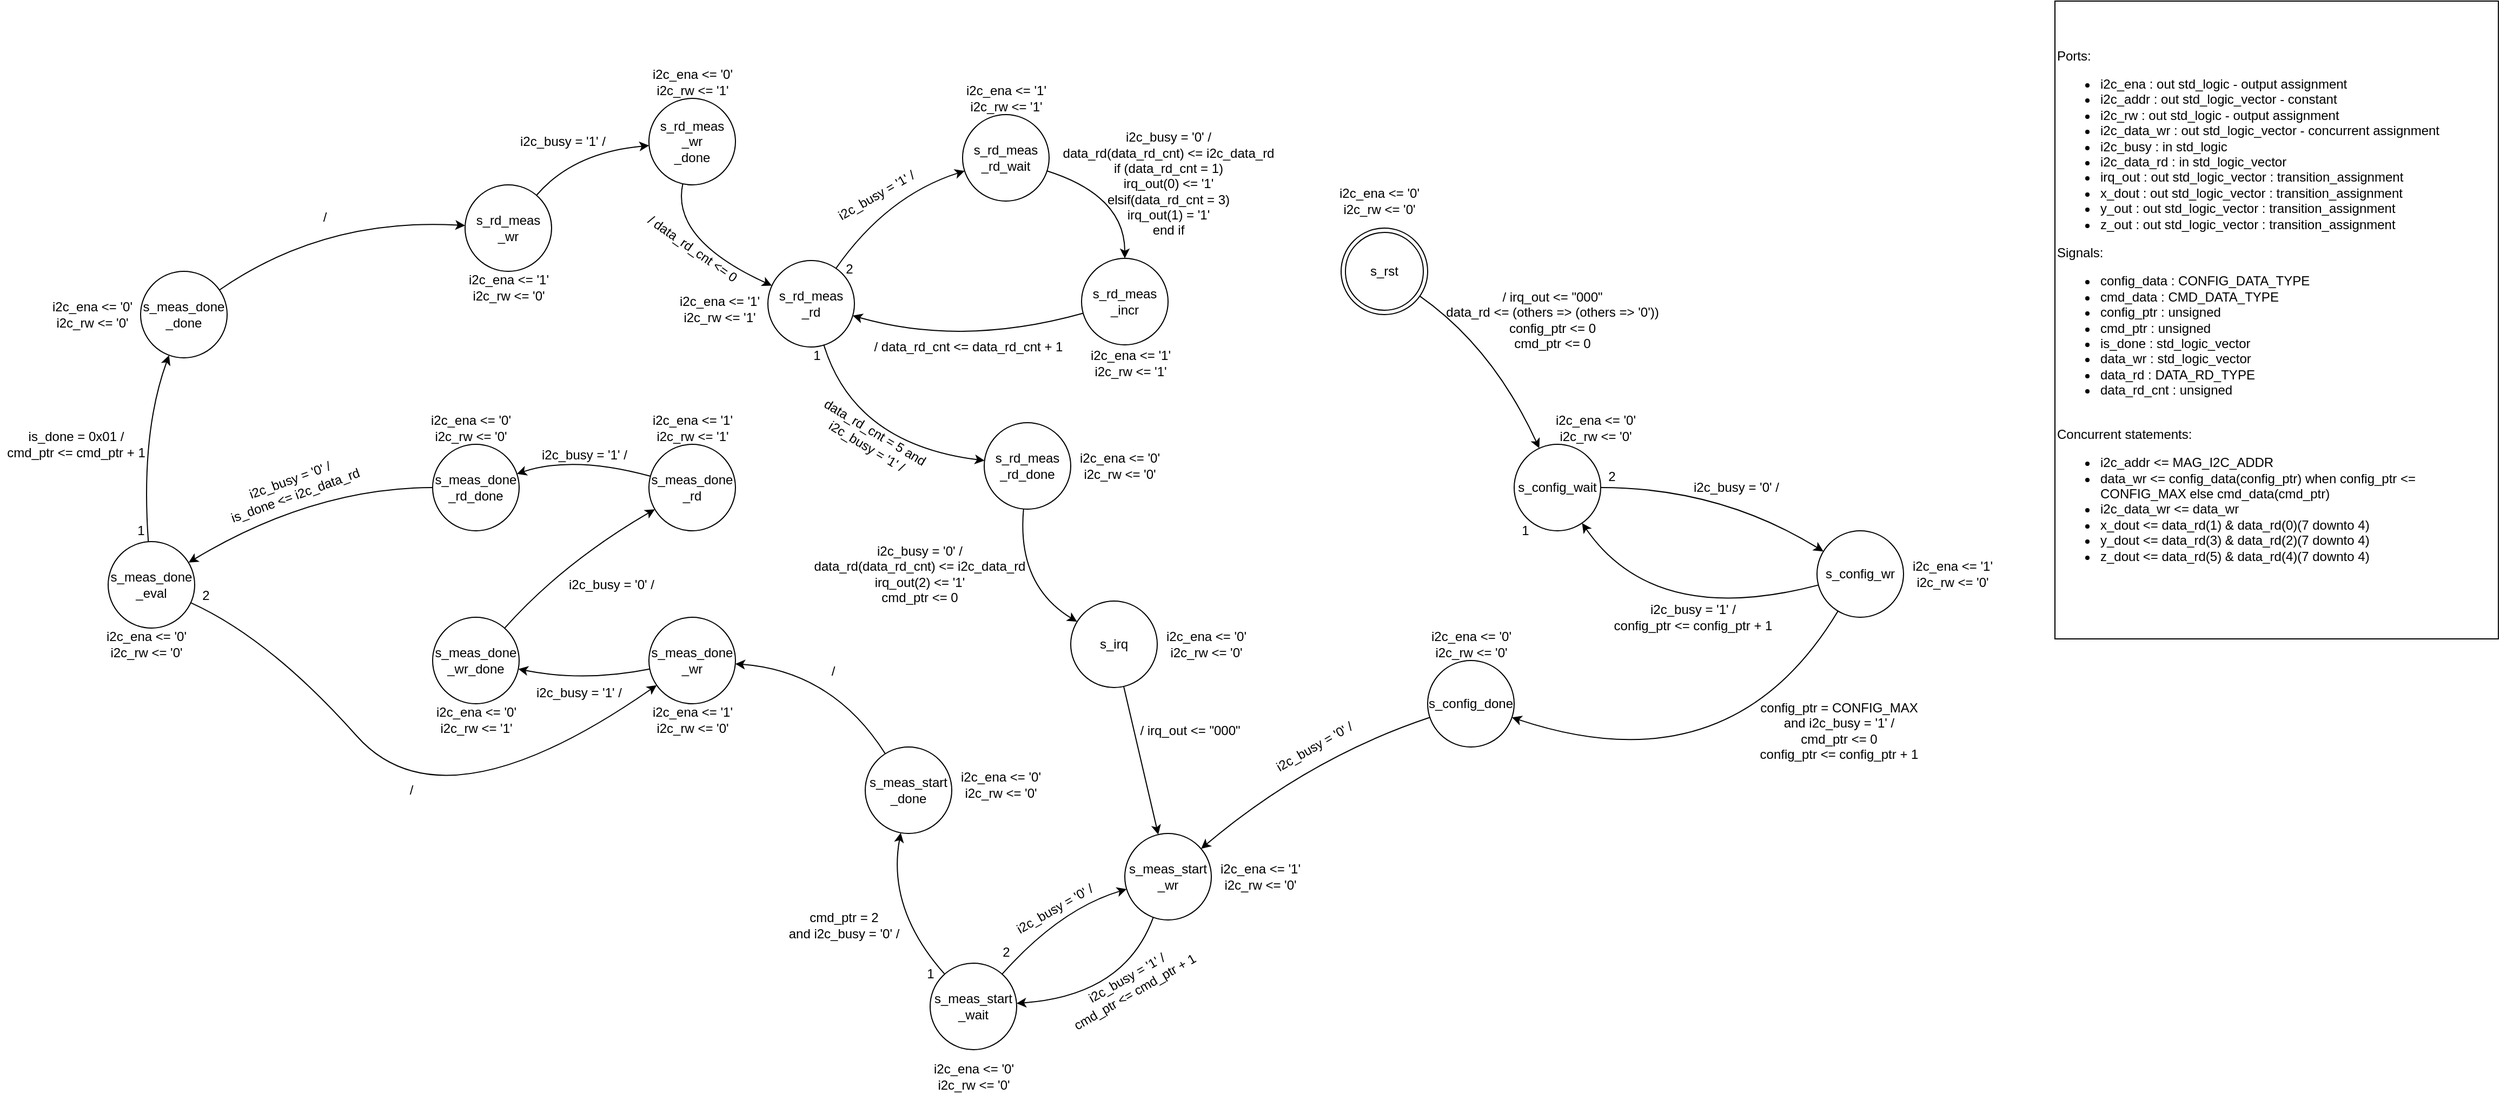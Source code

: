 <mxfile version="17.1.3" type="github">
  <diagram id="dUaKP_INnIbJ7J_q9_gv" name="Page-1">
    <mxGraphModel dx="2028" dy="659" grid="1" gridSize="10" guides="1" tooltips="1" connect="1" arrows="1" fold="1" page="1" pageScale="1" pageWidth="850" pageHeight="1100" math="0" shadow="0">
      <root>
        <mxCell id="0" />
        <mxCell id="1" parent="0" />
        <mxCell id="DeQcIR5LJ7hlBDvHYIzj-31" value="s_rst" style="ellipse;shape=doubleEllipse;whiteSpace=wrap;html=1;aspect=fixed;" vertex="1" parent="1">
          <mxGeometry x="660" y="390" width="80" height="80" as="geometry" />
        </mxCell>
        <mxCell id="DeQcIR5LJ7hlBDvHYIzj-32" value="s_config_wait" style="ellipse;whiteSpace=wrap;html=1;aspect=fixed;" vertex="1" parent="1">
          <mxGeometry x="820" y="590" width="80" height="80" as="geometry" />
        </mxCell>
        <mxCell id="DeQcIR5LJ7hlBDvHYIzj-33" value="s_config_wr" style="ellipse;whiteSpace=wrap;html=1;aspect=fixed;" vertex="1" parent="1">
          <mxGeometry x="1100" y="670" width="80" height="80" as="geometry" />
        </mxCell>
        <mxCell id="DeQcIR5LJ7hlBDvHYIzj-34" value="s_config_done" style="ellipse;whiteSpace=wrap;html=1;aspect=fixed;" vertex="1" parent="1">
          <mxGeometry x="740" y="790" width="80" height="80" as="geometry" />
        </mxCell>
        <mxCell id="DeQcIR5LJ7hlBDvHYIzj-35" value="&lt;div&gt;s_meas_start&lt;/div&gt;&lt;div&gt;_wr&lt;br&gt;&lt;/div&gt;" style="ellipse;whiteSpace=wrap;html=1;aspect=fixed;" vertex="1" parent="1">
          <mxGeometry x="460" y="950" width="80" height="80" as="geometry" />
        </mxCell>
        <mxCell id="DeQcIR5LJ7hlBDvHYIzj-36" value="&lt;div&gt;s_meas_start&lt;/div&gt;&lt;div&gt;_wait&lt;/div&gt;" style="ellipse;whiteSpace=wrap;html=1;aspect=fixed;" vertex="1" parent="1">
          <mxGeometry x="280" y="1070" width="80" height="80" as="geometry" />
        </mxCell>
        <mxCell id="DeQcIR5LJ7hlBDvHYIzj-37" value="&lt;div&gt;s_meas_start&lt;/div&gt;&lt;div&gt;_done&lt;br&gt;&lt;/div&gt;" style="ellipse;whiteSpace=wrap;html=1;aspect=fixed;" vertex="1" parent="1">
          <mxGeometry x="220" y="870" width="80" height="80" as="geometry" />
        </mxCell>
        <mxCell id="DeQcIR5LJ7hlBDvHYIzj-38" value="&lt;div&gt;s_meas_done&lt;/div&gt;&lt;div&gt;_wr&lt;br&gt;&lt;/div&gt;" style="ellipse;whiteSpace=wrap;html=1;aspect=fixed;" vertex="1" parent="1">
          <mxGeometry x="20" y="750" width="80" height="80" as="geometry" />
        </mxCell>
        <mxCell id="DeQcIR5LJ7hlBDvHYIzj-39" value="&lt;div&gt;s_meas_done&lt;/div&gt;&lt;div&gt;_wr_done&lt;br&gt;&lt;/div&gt;" style="ellipse;whiteSpace=wrap;html=1;aspect=fixed;" vertex="1" parent="1">
          <mxGeometry x="-180" y="750" width="80" height="80" as="geometry" />
        </mxCell>
        <mxCell id="DeQcIR5LJ7hlBDvHYIzj-40" value="&lt;div&gt;s_meas_done&lt;/div&gt;&lt;div&gt;_rd&lt;br&gt;&lt;/div&gt;" style="ellipse;whiteSpace=wrap;html=1;aspect=fixed;" vertex="1" parent="1">
          <mxGeometry x="20" y="590" width="80" height="80" as="geometry" />
        </mxCell>
        <mxCell id="DeQcIR5LJ7hlBDvHYIzj-41" value="&lt;div&gt;s_meas_done&lt;/div&gt;&lt;div&gt;_rd_done&lt;br&gt;&lt;/div&gt;" style="ellipse;whiteSpace=wrap;html=1;aspect=fixed;" vertex="1" parent="1">
          <mxGeometry x="-180" y="590" width="80" height="80" as="geometry" />
        </mxCell>
        <mxCell id="DeQcIR5LJ7hlBDvHYIzj-42" value="&lt;div&gt;s_rd_meas&lt;/div&gt;&lt;div&gt;_wr&lt;br&gt;&lt;/div&gt;" style="ellipse;whiteSpace=wrap;html=1;aspect=fixed;" vertex="1" parent="1">
          <mxGeometry x="-150" y="350" width="80" height="80" as="geometry" />
        </mxCell>
        <mxCell id="DeQcIR5LJ7hlBDvHYIzj-43" value="&lt;div&gt;s_rd_meas&lt;/div&gt;&lt;div&gt;_wr&lt;br&gt;&lt;/div&gt;_done" style="ellipse;whiteSpace=wrap;html=1;aspect=fixed;" vertex="1" parent="1">
          <mxGeometry x="20" y="270" width="80" height="80" as="geometry" />
        </mxCell>
        <mxCell id="DeQcIR5LJ7hlBDvHYIzj-44" value="&lt;div&gt;s_rd_meas&lt;/div&gt;&lt;div&gt;_rd&lt;br&gt;&lt;/div&gt;" style="ellipse;whiteSpace=wrap;html=1;aspect=fixed;" vertex="1" parent="1">
          <mxGeometry x="130" y="420" width="80" height="80" as="geometry" />
        </mxCell>
        <mxCell id="DeQcIR5LJ7hlBDvHYIzj-45" value="&lt;div&gt;s_rd_meas&lt;/div&gt;&lt;div&gt;_rd_wait&lt;/div&gt;" style="ellipse;whiteSpace=wrap;html=1;aspect=fixed;" vertex="1" parent="1">
          <mxGeometry x="310" y="285" width="80" height="80" as="geometry" />
        </mxCell>
        <mxCell id="DeQcIR5LJ7hlBDvHYIzj-46" value="&lt;div&gt;s_rd_meas&lt;/div&gt;&lt;div&gt;_rd_done&lt;/div&gt;" style="ellipse;whiteSpace=wrap;html=1;aspect=fixed;" vertex="1" parent="1">
          <mxGeometry x="330" y="570" width="80" height="80" as="geometry" />
        </mxCell>
        <mxCell id="DeQcIR5LJ7hlBDvHYIzj-47" value="" style="curved=1;endArrow=classic;html=1;rounded=0;" edge="1" parent="1" source="DeQcIR5LJ7hlBDvHYIzj-31" target="DeQcIR5LJ7hlBDvHYIzj-32">
          <mxGeometry width="50" height="50" relative="1" as="geometry">
            <mxPoint x="740" y="580" as="sourcePoint" />
            <mxPoint x="790" y="530" as="targetPoint" />
            <Array as="points">
              <mxPoint x="800" y="500" />
            </Array>
          </mxGeometry>
        </mxCell>
        <mxCell id="DeQcIR5LJ7hlBDvHYIzj-48" value="&lt;div&gt;Ports:&lt;/div&gt;&lt;div&gt;&lt;ul&gt;&lt;li&gt;i2c_ena : out std_logic - output assignment&lt;br&gt;&lt;/li&gt;&lt;li&gt;i2c_addr : out std_logic_vector - constant&lt;br&gt;&lt;/li&gt;&lt;li&gt;i2c_rw : out std_logic - output assignment&lt;br&gt;&lt;/li&gt;&lt;li&gt;i2c_data_wr : out std_logic_vector - concurrent assignment&lt;br&gt;&lt;/li&gt;&lt;li&gt;i2c_busy : in std_logic&lt;/li&gt;&lt;li&gt;i2c_data_rd : in std_logic_vector&lt;/li&gt;&lt;li&gt;irq_out : out std_logic_vector : transition_assignment&lt;br&gt;&lt;/li&gt;&lt;li&gt;x_dout : out std_logic_vector : transition_assignment&lt;br&gt;&lt;/li&gt;&lt;li&gt;y_out : out std_logic_vector : transition_assignment&lt;/li&gt;&lt;li&gt;z_out : out std_logic_vector : transition_assignment&lt;/li&gt;&lt;/ul&gt;&lt;div&gt;Signals:&lt;/div&gt;&lt;div&gt;&lt;ul&gt;&lt;li&gt;config_data : CONFIG_DATA_TYPE&lt;/li&gt;&lt;li&gt;cmd_data : CMD_DATA_TYPE&lt;br&gt;&lt;/li&gt;&lt;li&gt;config_ptr : unsigned&lt;/li&gt;&lt;li&gt;cmd_ptr : unsigned&lt;/li&gt;&lt;li&gt;is_done : std_logic_vector&lt;/li&gt;&lt;li&gt;data_wr : std_logic_vector&lt;br&gt;&lt;/li&gt;&lt;li&gt;data_rd : DATA_RD_TYPE&lt;/li&gt;&lt;li&gt;data_rd_cnt : unsigned&lt;/li&gt;&lt;/ul&gt;&lt;/div&gt;&lt;div&gt;&lt;br&gt;&lt;/div&gt;&lt;div&gt;Concurrent statements:&lt;/div&gt;&lt;div&gt;&lt;ul&gt;&lt;li&gt;i2c_addr &amp;lt;= MAG_I2C_ADDR&lt;/li&gt;&lt;li&gt;data_wr &amp;lt;= config_data(config_ptr) when config_ptr &amp;lt;= CONFIG_MAX else cmd_data(cmd_ptr)&lt;/li&gt;&lt;li&gt;i2c_data_wr &amp;lt;= data_wr&lt;/li&gt;&lt;li&gt;x_dout &amp;lt;= data_rd(1) &amp;amp; data_rd(0)(7 downto 4)&lt;/li&gt;&lt;li&gt;y_dout &amp;lt;= data_rd(3) &amp;amp; data_rd(2)(7 downto 4)&lt;/li&gt;&lt;li&gt;z_dout &amp;lt;= data_rd(5) &amp;amp; data_rd(4)(7 downto 4)&lt;/li&gt;&lt;/ul&gt;&lt;/div&gt;&lt;/div&gt;&lt;div align=&quot;left&quot;&gt;&lt;br&gt;&lt;/div&gt;" style="rounded=0;whiteSpace=wrap;html=1;align=left;" vertex="1" parent="1">
          <mxGeometry x="1320" y="180" width="410" height="590" as="geometry" />
        </mxCell>
        <mxCell id="DeQcIR5LJ7hlBDvHYIzj-49" value="&lt;div&gt;i2c_ena &amp;lt;= &#39;0&#39;&lt;/div&gt;&lt;div&gt;i2c_rw &amp;lt;= &#39;0&#39;&lt;br&gt;&lt;/div&gt;" style="text;html=1;align=center;verticalAlign=middle;resizable=0;points=[];autosize=1;strokeColor=none;fillColor=none;" vertex="1" parent="1">
          <mxGeometry x="650" y="350" width="90" height="30" as="geometry" />
        </mxCell>
        <mxCell id="DeQcIR5LJ7hlBDvHYIzj-50" value="/ irq_out &amp;lt;= &quot;000&quot;&lt;br&gt;data_rd &amp;lt;= (others =&amp;gt; (others =&amp;gt; &#39;0&#39;))&lt;br&gt;&lt;div&gt;config_ptr &amp;lt;= 0&lt;/div&gt;&lt;div&gt;cmd_ptr &amp;lt;= 0&lt;br&gt;&lt;/div&gt;" style="text;html=1;align=center;verticalAlign=middle;resizable=0;points=[];autosize=1;strokeColor=none;fillColor=none;" vertex="1" parent="1">
          <mxGeometry x="750" y="445" width="210" height="60" as="geometry" />
        </mxCell>
        <mxCell id="DeQcIR5LJ7hlBDvHYIzj-51" value="" style="curved=1;endArrow=classic;html=1;rounded=0;" edge="1" parent="1" source="DeQcIR5LJ7hlBDvHYIzj-32" target="DeQcIR5LJ7hlBDvHYIzj-33">
          <mxGeometry width="50" height="50" relative="1" as="geometry">
            <mxPoint x="1040" y="630" as="sourcePoint" />
            <mxPoint x="1090" y="580" as="targetPoint" />
            <Array as="points">
              <mxPoint x="1010" y="630" />
            </Array>
          </mxGeometry>
        </mxCell>
        <mxCell id="DeQcIR5LJ7hlBDvHYIzj-52" value="i2c_busy = &#39;0&#39; /" style="text;html=1;align=center;verticalAlign=middle;resizable=0;points=[];autosize=1;strokeColor=none;fillColor=none;" vertex="1" parent="1">
          <mxGeometry x="980" y="620" width="90" height="20" as="geometry" />
        </mxCell>
        <mxCell id="DeQcIR5LJ7hlBDvHYIzj-53" value="&lt;div&gt;i2c_ena &amp;lt;= &#39;0&#39;&lt;/div&gt;&lt;div&gt;i2c_rw &amp;lt;= &#39;0&#39;&lt;br&gt;&lt;/div&gt;" style="text;html=1;align=center;verticalAlign=middle;resizable=0;points=[];autosize=1;strokeColor=none;fillColor=none;" vertex="1" parent="1">
          <mxGeometry x="850" y="560" width="90" height="30" as="geometry" />
        </mxCell>
        <mxCell id="DeQcIR5LJ7hlBDvHYIzj-54" value="&lt;div&gt;i2c_ena &amp;lt;= &#39;1&#39;&lt;/div&gt;&lt;div&gt;i2c_rw &amp;lt;= &#39;0&#39;&lt;br&gt;&lt;/div&gt;" style="text;html=1;align=center;verticalAlign=middle;resizable=0;points=[];autosize=1;strokeColor=none;fillColor=none;" vertex="1" parent="1">
          <mxGeometry x="1180" y="695" width="90" height="30" as="geometry" />
        </mxCell>
        <mxCell id="DeQcIR5LJ7hlBDvHYIzj-55" value="" style="curved=1;endArrow=classic;html=1;rounded=0;" edge="1" parent="1" source="DeQcIR5LJ7hlBDvHYIzj-33" target="DeQcIR5LJ7hlBDvHYIzj-32">
          <mxGeometry width="50" height="50" relative="1" as="geometry">
            <mxPoint x="950" y="790" as="sourcePoint" />
            <mxPoint x="1000" y="740" as="targetPoint" />
            <Array as="points">
              <mxPoint x="950" y="760" />
            </Array>
          </mxGeometry>
        </mxCell>
        <mxCell id="DeQcIR5LJ7hlBDvHYIzj-56" value="&lt;div&gt;i2c_busy = &#39;1&#39; / &lt;br&gt;&lt;/div&gt;&lt;div&gt;config_ptr &amp;lt;= config_ptr + 1&lt;/div&gt;" style="text;html=1;align=center;verticalAlign=middle;resizable=0;points=[];autosize=1;strokeColor=none;fillColor=none;" vertex="1" parent="1">
          <mxGeometry x="905" y="735" width="160" height="30" as="geometry" />
        </mxCell>
        <mxCell id="DeQcIR5LJ7hlBDvHYIzj-57" value="" style="curved=1;endArrow=classic;html=1;rounded=0;" edge="1" parent="1" source="DeQcIR5LJ7hlBDvHYIzj-33" target="DeQcIR5LJ7hlBDvHYIzj-34">
          <mxGeometry width="50" height="50" relative="1" as="geometry">
            <mxPoint x="670" y="740" as="sourcePoint" />
            <mxPoint x="720" y="690" as="targetPoint" />
            <Array as="points">
              <mxPoint x="1020" y="910" />
            </Array>
          </mxGeometry>
        </mxCell>
        <mxCell id="DeQcIR5LJ7hlBDvHYIzj-58" value="&lt;div&gt;config_ptr = CONFIG_MAX &lt;br&gt;&lt;/div&gt;&lt;div&gt;and i2c_busy = &#39;1&#39; /&lt;/div&gt;&lt;div&gt;cmd_ptr &amp;lt;= 0&lt;br&gt;&lt;/div&gt;&lt;div&gt;config_ptr &amp;lt;= config_ptr + 1&lt;/div&gt;" style="text;html=1;align=center;verticalAlign=middle;resizable=0;points=[];autosize=1;strokeColor=none;fillColor=none;" vertex="1" parent="1">
          <mxGeometry x="1040" y="825" width="160" height="60" as="geometry" />
        </mxCell>
        <mxCell id="DeQcIR5LJ7hlBDvHYIzj-59" value="&lt;div&gt;i2c_ena &amp;lt;= &#39;0&#39;&lt;/div&gt;&lt;div&gt;i2c_rw &amp;lt;= &#39;0&#39;&lt;br&gt;&lt;/div&gt;" style="text;html=1;align=center;verticalAlign=middle;resizable=0;points=[];autosize=1;strokeColor=none;fillColor=none;" vertex="1" parent="1">
          <mxGeometry x="735" y="760" width="90" height="30" as="geometry" />
        </mxCell>
        <mxCell id="DeQcIR5LJ7hlBDvHYIzj-60" value="" style="curved=1;endArrow=classic;html=1;rounded=0;" edge="1" parent="1" source="DeQcIR5LJ7hlBDvHYIzj-34" target="DeQcIR5LJ7hlBDvHYIzj-35">
          <mxGeometry width="50" height="50" relative="1" as="geometry">
            <mxPoint x="730" y="990" as="sourcePoint" />
            <mxPoint x="780" y="940" as="targetPoint" />
            <Array as="points">
              <mxPoint x="630" y="880" />
            </Array>
          </mxGeometry>
        </mxCell>
        <mxCell id="DeQcIR5LJ7hlBDvHYIzj-61" value="i2c_busy = &#39;0&#39; /" style="text;html=1;align=center;verticalAlign=middle;resizable=0;points=[];autosize=1;strokeColor=none;fillColor=none;rotation=-30;" vertex="1" parent="1">
          <mxGeometry x="590" y="860" width="90" height="20" as="geometry" />
        </mxCell>
        <mxCell id="DeQcIR5LJ7hlBDvHYIzj-62" value="&lt;div&gt;i2c_ena &amp;lt;= &#39;1&#39;&lt;/div&gt;&lt;div&gt;i2c_rw &amp;lt;= &#39;0&#39;&lt;br&gt;&lt;/div&gt;" style="text;html=1;align=center;verticalAlign=middle;resizable=0;points=[];autosize=1;strokeColor=none;fillColor=none;" vertex="1" parent="1">
          <mxGeometry x="540" y="975" width="90" height="30" as="geometry" />
        </mxCell>
        <mxCell id="DeQcIR5LJ7hlBDvHYIzj-63" value="" style="curved=1;endArrow=classic;html=1;rounded=0;" edge="1" parent="1" source="DeQcIR5LJ7hlBDvHYIzj-35" target="DeQcIR5LJ7hlBDvHYIzj-36">
          <mxGeometry width="50" height="50" relative="1" as="geometry">
            <mxPoint x="420" y="1100" as="sourcePoint" />
            <mxPoint x="470" y="1050" as="targetPoint" />
            <Array as="points">
              <mxPoint x="460" y="1100" />
            </Array>
          </mxGeometry>
        </mxCell>
        <mxCell id="DeQcIR5LJ7hlBDvHYIzj-64" value="&lt;div&gt;i2c_busy = &#39;1&#39; / &lt;br&gt;&lt;/div&gt;cmd_ptr &amp;lt;= cmd_ptr + 1" style="text;html=1;align=center;verticalAlign=middle;resizable=0;points=[];autosize=1;strokeColor=none;fillColor=none;rotation=-30;" vertex="1" parent="1">
          <mxGeometry x="395" y="1075" width="140" height="30" as="geometry" />
        </mxCell>
        <mxCell id="DeQcIR5LJ7hlBDvHYIzj-65" value="" style="curved=1;endArrow=classic;html=1;rounded=0;" edge="1" parent="1" source="DeQcIR5LJ7hlBDvHYIzj-36" target="DeQcIR5LJ7hlBDvHYIzj-35">
          <mxGeometry width="50" height="50" relative="1" as="geometry">
            <mxPoint x="300" y="1040" as="sourcePoint" />
            <mxPoint x="350" y="990" as="targetPoint" />
            <Array as="points">
              <mxPoint x="400" y="1020" />
            </Array>
          </mxGeometry>
        </mxCell>
        <mxCell id="DeQcIR5LJ7hlBDvHYIzj-66" value="i2c_busy = &#39;0&#39; /" style="text;html=1;align=center;verticalAlign=middle;resizable=0;points=[];autosize=1;strokeColor=none;fillColor=none;rotation=-30;" vertex="1" parent="1">
          <mxGeometry x="350" y="1010" width="90" height="20" as="geometry" />
        </mxCell>
        <mxCell id="DeQcIR5LJ7hlBDvHYIzj-67" value="&lt;div&gt;i2c_ena &amp;lt;= &#39;0&#39;&lt;/div&gt;&lt;div&gt;i2c_rw &amp;lt;= &#39;0&#39;&lt;br&gt;&lt;/div&gt;" style="text;html=1;align=center;verticalAlign=middle;resizable=0;points=[];autosize=1;strokeColor=none;fillColor=none;" vertex="1" parent="1">
          <mxGeometry x="275" y="1160" width="90" height="30" as="geometry" />
        </mxCell>
        <mxCell id="DeQcIR5LJ7hlBDvHYIzj-68" value="" style="curved=1;endArrow=classic;html=1;rounded=0;" edge="1" parent="1" source="DeQcIR5LJ7hlBDvHYIzj-36" target="DeQcIR5LJ7hlBDvHYIzj-37">
          <mxGeometry width="50" height="50" relative="1" as="geometry">
            <mxPoint x="170" y="1010" as="sourcePoint" />
            <mxPoint x="220" y="960" as="targetPoint" />
            <Array as="points">
              <mxPoint x="240" y="1020" />
            </Array>
          </mxGeometry>
        </mxCell>
        <mxCell id="DeQcIR5LJ7hlBDvHYIzj-69" value="1" style="text;html=1;align=center;verticalAlign=middle;resizable=0;points=[];autosize=1;strokeColor=none;fillColor=none;" vertex="1" parent="1">
          <mxGeometry x="820" y="660" width="20" height="20" as="geometry" />
        </mxCell>
        <mxCell id="DeQcIR5LJ7hlBDvHYIzj-70" value="2" style="text;html=1;align=center;verticalAlign=middle;resizable=0;points=[];autosize=1;strokeColor=none;fillColor=none;" vertex="1" parent="1">
          <mxGeometry x="900" y="610" width="20" height="20" as="geometry" />
        </mxCell>
        <mxCell id="DeQcIR5LJ7hlBDvHYIzj-71" value="1" style="text;html=1;align=center;verticalAlign=middle;resizable=0;points=[];autosize=1;strokeColor=none;fillColor=none;" vertex="1" parent="1">
          <mxGeometry x="270" y="1070" width="20" height="20" as="geometry" />
        </mxCell>
        <mxCell id="DeQcIR5LJ7hlBDvHYIzj-72" value="&lt;div&gt;cmd_ptr = 2&lt;/div&gt;&lt;div&gt;and i2c_busy = &#39;0&#39; /&lt;/div&gt;" style="text;html=1;align=center;verticalAlign=middle;resizable=0;points=[];autosize=1;strokeColor=none;fillColor=none;" vertex="1" parent="1">
          <mxGeometry x="140" y="1020" width="120" height="30" as="geometry" />
        </mxCell>
        <mxCell id="DeQcIR5LJ7hlBDvHYIzj-73" value="2" style="text;html=1;align=center;verticalAlign=middle;resizable=0;points=[];autosize=1;strokeColor=none;fillColor=none;" vertex="1" parent="1">
          <mxGeometry x="340" y="1050" width="20" height="20" as="geometry" />
        </mxCell>
        <mxCell id="DeQcIR5LJ7hlBDvHYIzj-74" value="" style="curved=1;endArrow=classic;html=1;rounded=0;" edge="1" parent="1" source="DeQcIR5LJ7hlBDvHYIzj-37" target="DeQcIR5LJ7hlBDvHYIzj-38">
          <mxGeometry width="50" height="50" relative="1" as="geometry">
            <mxPoint x="120" y="850" as="sourcePoint" />
            <mxPoint x="170" y="800" as="targetPoint" />
            <Array as="points">
              <mxPoint x="190" y="800" />
            </Array>
          </mxGeometry>
        </mxCell>
        <mxCell id="DeQcIR5LJ7hlBDvHYIzj-75" value="/" style="text;html=1;align=center;verticalAlign=middle;resizable=0;points=[];autosize=1;strokeColor=none;fillColor=none;" vertex="1" parent="1">
          <mxGeometry x="180" y="790" width="20" height="20" as="geometry" />
        </mxCell>
        <mxCell id="DeQcIR5LJ7hlBDvHYIzj-76" value="&lt;div&gt;i2c_ena &amp;lt;= &#39;0&#39;&lt;/div&gt;&lt;div&gt;i2c_rw &amp;lt;= &#39;0&#39;&lt;br&gt;&lt;/div&gt;" style="text;html=1;align=center;verticalAlign=middle;resizable=0;points=[];autosize=1;strokeColor=none;fillColor=none;" vertex="1" parent="1">
          <mxGeometry x="300" y="890" width="90" height="30" as="geometry" />
        </mxCell>
        <mxCell id="DeQcIR5LJ7hlBDvHYIzj-77" value="&lt;div&gt;i2c_ena &amp;lt;= &#39;1&#39;&lt;/div&gt;&lt;div&gt;i2c_rw &amp;lt;= &#39;0&#39;&lt;br&gt;&lt;/div&gt;" style="text;html=1;align=center;verticalAlign=middle;resizable=0;points=[];autosize=1;strokeColor=none;fillColor=none;" vertex="1" parent="1">
          <mxGeometry x="15" y="830" width="90" height="30" as="geometry" />
        </mxCell>
        <mxCell id="DeQcIR5LJ7hlBDvHYIzj-78" value="" style="curved=1;endArrow=classic;html=1;rounded=0;" edge="1" parent="1" source="DeQcIR5LJ7hlBDvHYIzj-38" target="DeQcIR5LJ7hlBDvHYIzj-39">
          <mxGeometry width="50" height="50" relative="1" as="geometry">
            <mxPoint x="-90" y="770" as="sourcePoint" />
            <mxPoint x="-40" y="720" as="targetPoint" />
            <Array as="points">
              <mxPoint x="-40" y="810" />
            </Array>
          </mxGeometry>
        </mxCell>
        <mxCell id="DeQcIR5LJ7hlBDvHYIzj-79" value="&lt;div&gt;i2c_busy = &#39;1&#39; / &lt;br&gt;&lt;/div&gt;" style="text;html=1;align=center;verticalAlign=middle;resizable=0;points=[];autosize=1;strokeColor=none;fillColor=none;" vertex="1" parent="1">
          <mxGeometry x="-90" y="810" width="90" height="20" as="geometry" />
        </mxCell>
        <mxCell id="DeQcIR5LJ7hlBDvHYIzj-80" value="" style="curved=1;endArrow=classic;html=1;rounded=0;" edge="1" parent="1" source="DeQcIR5LJ7hlBDvHYIzj-39" target="DeQcIR5LJ7hlBDvHYIzj-40">
          <mxGeometry width="50" height="50" relative="1" as="geometry">
            <mxPoint x="-90" y="720" as="sourcePoint" />
            <mxPoint x="-40" y="670" as="targetPoint" />
            <Array as="points">
              <mxPoint x="-60" y="700" />
            </Array>
          </mxGeometry>
        </mxCell>
        <mxCell id="DeQcIR5LJ7hlBDvHYIzj-81" value="i2c_busy = &#39;0&#39; /" style="text;html=1;align=center;verticalAlign=middle;resizable=0;points=[];autosize=1;strokeColor=none;fillColor=none;" vertex="1" parent="1">
          <mxGeometry x="-60" y="710" width="90" height="20" as="geometry" />
        </mxCell>
        <mxCell id="DeQcIR5LJ7hlBDvHYIzj-82" value="&lt;div&gt;i2c_ena &amp;lt;= &#39;0&#39;&lt;/div&gt;&lt;div&gt;i2c_rw &amp;lt;= &#39;1&#39;&lt;br&gt;&lt;/div&gt;" style="text;html=1;align=center;verticalAlign=middle;resizable=0;points=[];autosize=1;strokeColor=none;fillColor=none;" vertex="1" parent="1">
          <mxGeometry x="-185" y="830" width="90" height="30" as="geometry" />
        </mxCell>
        <mxCell id="DeQcIR5LJ7hlBDvHYIzj-84" value="&lt;div&gt;i2c_ena &amp;lt;= &#39;1&#39;&lt;/div&gt;&lt;div&gt;i2c_rw &amp;lt;= &#39;1&#39;&lt;br&gt;&lt;/div&gt;" style="text;html=1;align=center;verticalAlign=middle;resizable=0;points=[];autosize=1;strokeColor=none;fillColor=none;" vertex="1" parent="1">
          <mxGeometry x="15" y="560" width="90" height="30" as="geometry" />
        </mxCell>
        <mxCell id="DeQcIR5LJ7hlBDvHYIzj-85" value="" style="curved=1;endArrow=classic;html=1;rounded=0;" edge="1" parent="1" source="DeQcIR5LJ7hlBDvHYIzj-40" target="DeQcIR5LJ7hlBDvHYIzj-41">
          <mxGeometry width="50" height="50" relative="1" as="geometry">
            <mxPoint x="-140" y="600" as="sourcePoint" />
            <mxPoint x="-90" y="550" as="targetPoint" />
            <Array as="points">
              <mxPoint x="-50" y="600" />
            </Array>
          </mxGeometry>
        </mxCell>
        <mxCell id="DeQcIR5LJ7hlBDvHYIzj-86" value="&lt;div&gt;i2c_busy = &#39;1&#39; / &lt;br&gt;&lt;/div&gt;" style="text;html=1;align=center;verticalAlign=middle;resizable=0;points=[];autosize=1;strokeColor=none;fillColor=none;" vertex="1" parent="1">
          <mxGeometry x="-85" y="590" width="90" height="20" as="geometry" />
        </mxCell>
        <mxCell id="DeQcIR5LJ7hlBDvHYIzj-87" value="&lt;div&gt;s_meas_done&lt;/div&gt;&lt;div&gt;_eval&lt;br&gt;&lt;/div&gt;" style="ellipse;whiteSpace=wrap;html=1;aspect=fixed;" vertex="1" parent="1">
          <mxGeometry x="-480" y="680" width="80" height="80" as="geometry" />
        </mxCell>
        <mxCell id="DeQcIR5LJ7hlBDvHYIzj-88" value="" style="curved=1;endArrow=classic;html=1;rounded=0;" edge="1" parent="1" source="DeQcIR5LJ7hlBDvHYIzj-41" target="DeQcIR5LJ7hlBDvHYIzj-87">
          <mxGeometry width="50" height="50" relative="1" as="geometry">
            <mxPoint x="-370" y="650" as="sourcePoint" />
            <mxPoint x="-320" y="600" as="targetPoint" />
            <Array as="points">
              <mxPoint x="-290" y="630" />
            </Array>
          </mxGeometry>
        </mxCell>
        <mxCell id="DeQcIR5LJ7hlBDvHYIzj-89" value="&lt;div&gt;i2c_busy = &#39;0&#39; /&lt;/div&gt;&lt;div&gt;is_done &amp;lt;= i2c_data_rd&lt;br&gt;&lt;/div&gt;" style="text;html=1;align=center;verticalAlign=middle;resizable=0;points=[];autosize=1;strokeColor=none;fillColor=none;rotation=-20;" vertex="1" parent="1">
          <mxGeometry x="-380" y="615" width="140" height="30" as="geometry" />
        </mxCell>
        <mxCell id="DeQcIR5LJ7hlBDvHYIzj-91" value="&lt;div&gt;i2c_ena &amp;lt;= &#39;0&#39;&lt;/div&gt;&lt;div&gt;i2c_rw &amp;lt;= &#39;0&#39;&lt;br&gt;&lt;/div&gt;" style="text;html=1;align=center;verticalAlign=middle;resizable=0;points=[];autosize=1;strokeColor=none;fillColor=none;" vertex="1" parent="1">
          <mxGeometry x="-190" y="560" width="90" height="30" as="geometry" />
        </mxCell>
        <mxCell id="DeQcIR5LJ7hlBDvHYIzj-92" value="" style="curved=1;endArrow=classic;html=1;rounded=0;" edge="1" parent="1" source="DeQcIR5LJ7hlBDvHYIzj-87" target="DeQcIR5LJ7hlBDvHYIzj-94">
          <mxGeometry width="50" height="50" relative="1" as="geometry">
            <mxPoint x="-510" y="630" as="sourcePoint" />
            <mxPoint x="-460" y="580" as="targetPoint" />
            <Array as="points">
              <mxPoint x="-450" y="580" />
            </Array>
          </mxGeometry>
        </mxCell>
        <mxCell id="DeQcIR5LJ7hlBDvHYIzj-93" value="&lt;div&gt;is_done = 0x01 /&lt;/div&gt;cmd_ptr &amp;lt;= cmd_ptr + 1" style="text;html=1;align=center;verticalAlign=middle;resizable=0;points=[];autosize=1;strokeColor=none;fillColor=none;" vertex="1" parent="1">
          <mxGeometry x="-580" y="575" width="140" height="30" as="geometry" />
        </mxCell>
        <mxCell id="DeQcIR5LJ7hlBDvHYIzj-94" value="&lt;div&gt;s_meas_done&lt;/div&gt;&lt;div&gt;_done&lt;br&gt;&lt;/div&gt;" style="ellipse;whiteSpace=wrap;html=1;aspect=fixed;" vertex="1" parent="1">
          <mxGeometry x="-450" y="430" width="80" height="80" as="geometry" />
        </mxCell>
        <mxCell id="DeQcIR5LJ7hlBDvHYIzj-95" value="&lt;div&gt;i2c_ena &amp;lt;= &#39;0&#39;&lt;/div&gt;&lt;div&gt;i2c_rw &amp;lt;= &#39;0&#39;&lt;br&gt;&lt;/div&gt;" style="text;html=1;align=center;verticalAlign=middle;resizable=0;points=[];autosize=1;strokeColor=none;fillColor=none;" vertex="1" parent="1">
          <mxGeometry x="-490" y="760" width="90" height="30" as="geometry" />
        </mxCell>
        <mxCell id="DeQcIR5LJ7hlBDvHYIzj-96" value="&lt;div&gt;i2c_ena &amp;lt;= &#39;0&#39;&lt;/div&gt;&lt;div&gt;i2c_rw &amp;lt;= &#39;0&#39;&lt;br&gt;&lt;/div&gt;" style="text;html=1;align=center;verticalAlign=middle;resizable=0;points=[];autosize=1;strokeColor=none;fillColor=none;" vertex="1" parent="1">
          <mxGeometry x="-540" y="455" width="90" height="30" as="geometry" />
        </mxCell>
        <mxCell id="DeQcIR5LJ7hlBDvHYIzj-97" value="" style="curved=1;endArrow=classic;html=1;rounded=0;" edge="1" parent="1" source="DeQcIR5LJ7hlBDvHYIzj-87" target="DeQcIR5LJ7hlBDvHYIzj-38">
          <mxGeometry width="50" height="50" relative="1" as="geometry">
            <mxPoint x="-442.752" y="680.095" as="sourcePoint" />
            <mxPoint x="-270" y="860" as="targetPoint" />
            <Array as="points">
              <mxPoint x="-330" y="770" />
              <mxPoint x="-170" y="950" />
            </Array>
          </mxGeometry>
        </mxCell>
        <mxCell id="DeQcIR5LJ7hlBDvHYIzj-98" value="1" style="text;html=1;align=center;verticalAlign=middle;resizable=0;points=[];autosize=1;strokeColor=none;fillColor=none;" vertex="1" parent="1">
          <mxGeometry x="-460" y="660" width="20" height="20" as="geometry" />
        </mxCell>
        <mxCell id="DeQcIR5LJ7hlBDvHYIzj-99" value="/" style="text;html=1;align=center;verticalAlign=middle;resizable=0;points=[];autosize=1;strokeColor=none;fillColor=none;" vertex="1" parent="1">
          <mxGeometry x="-210" y="900" width="20" height="20" as="geometry" />
        </mxCell>
        <mxCell id="DeQcIR5LJ7hlBDvHYIzj-100" value="2" style="text;html=1;align=center;verticalAlign=middle;resizable=0;points=[];autosize=1;strokeColor=none;fillColor=none;" vertex="1" parent="1">
          <mxGeometry x="-400" y="720" width="20" height="20" as="geometry" />
        </mxCell>
        <mxCell id="DeQcIR5LJ7hlBDvHYIzj-101" value="" style="curved=1;endArrow=classic;html=1;rounded=0;" edge="1" parent="1" source="DeQcIR5LJ7hlBDvHYIzj-94" target="DeQcIR5LJ7hlBDvHYIzj-42">
          <mxGeometry width="50" height="50" relative="1" as="geometry">
            <mxPoint x="-320" y="390" as="sourcePoint" />
            <mxPoint x="-270" y="340" as="targetPoint" />
            <Array as="points">
              <mxPoint x="-280" y="380" />
            </Array>
          </mxGeometry>
        </mxCell>
        <mxCell id="DeQcIR5LJ7hlBDvHYIzj-102" value="/" style="text;html=1;align=center;verticalAlign=middle;resizable=0;points=[];autosize=1;strokeColor=none;fillColor=none;" vertex="1" parent="1">
          <mxGeometry x="-290" y="370" width="20" height="20" as="geometry" />
        </mxCell>
        <mxCell id="DeQcIR5LJ7hlBDvHYIzj-103" value="&lt;div&gt;i2c_ena &amp;lt;= &#39;1&#39;&lt;/div&gt;&lt;div&gt;i2c_rw &amp;lt;= &#39;0&#39;&lt;br&gt;&lt;/div&gt;" style="text;html=1;align=center;verticalAlign=middle;resizable=0;points=[];autosize=1;strokeColor=none;fillColor=none;" vertex="1" parent="1">
          <mxGeometry x="-155" y="430" width="90" height="30" as="geometry" />
        </mxCell>
        <mxCell id="DeQcIR5LJ7hlBDvHYIzj-104" value="" style="curved=1;endArrow=classic;html=1;rounded=0;" edge="1" parent="1" source="DeQcIR5LJ7hlBDvHYIzj-42" target="DeQcIR5LJ7hlBDvHYIzj-43">
          <mxGeometry width="50" height="50" relative="1" as="geometry">
            <mxPoint x="-100" y="270" as="sourcePoint" />
            <mxPoint x="-50" y="220" as="targetPoint" />
            <Array as="points">
              <mxPoint x="-50" y="320" />
            </Array>
          </mxGeometry>
        </mxCell>
        <mxCell id="DeQcIR5LJ7hlBDvHYIzj-105" value="&lt;div&gt;i2c_busy = &#39;1&#39; / &lt;br&gt;&lt;/div&gt;" style="text;html=1;align=center;verticalAlign=middle;resizable=0;points=[];autosize=1;strokeColor=none;fillColor=none;" vertex="1" parent="1">
          <mxGeometry x="-105" y="300" width="90" height="20" as="geometry" />
        </mxCell>
        <mxCell id="DeQcIR5LJ7hlBDvHYIzj-106" value="&lt;div&gt;i2c_ena &amp;lt;= &#39;0&#39;&lt;/div&gt;&lt;div&gt;i2c_rw &amp;lt;= &#39;1&#39;&lt;br&gt;&lt;/div&gt;" style="text;html=1;align=center;verticalAlign=middle;resizable=0;points=[];autosize=1;strokeColor=none;fillColor=none;" vertex="1" parent="1">
          <mxGeometry x="15" y="240" width="90" height="30" as="geometry" />
        </mxCell>
        <mxCell id="DeQcIR5LJ7hlBDvHYIzj-107" value="" style="curved=1;endArrow=classic;html=1;rounded=0;" edge="1" parent="1" source="DeQcIR5LJ7hlBDvHYIzj-43" target="DeQcIR5LJ7hlBDvHYIzj-44">
          <mxGeometry width="50" height="50" relative="1" as="geometry">
            <mxPoint y="410" as="sourcePoint" />
            <mxPoint x="50" y="360" as="targetPoint" />
            <Array as="points">
              <mxPoint x="40" y="400" />
            </Array>
          </mxGeometry>
        </mxCell>
        <mxCell id="DeQcIR5LJ7hlBDvHYIzj-108" value="/ data_rd_cnt &amp;lt;= 0" style="text;html=1;align=center;verticalAlign=middle;resizable=0;points=[];autosize=1;strokeColor=none;fillColor=none;rotation=35;" vertex="1" parent="1">
          <mxGeometry x="5" y="399" width="110" height="20" as="geometry" />
        </mxCell>
        <mxCell id="DeQcIR5LJ7hlBDvHYIzj-109" value="&lt;div&gt;i2c_ena &amp;lt;= &#39;1&#39;&lt;/div&gt;&lt;div&gt;i2c_rw &amp;lt;= &#39;1&#39;&lt;br&gt;&lt;/div&gt;" style="text;html=1;align=center;verticalAlign=middle;resizable=0;points=[];autosize=1;strokeColor=none;fillColor=none;" vertex="1" parent="1">
          <mxGeometry x="40" y="450" width="90" height="30" as="geometry" />
        </mxCell>
        <mxCell id="DeQcIR5LJ7hlBDvHYIzj-110" value="&lt;div&gt;i2c_ena &amp;lt;= &#39;1&#39;&lt;/div&gt;&lt;div&gt;i2c_rw &amp;lt;= &#39;1&#39;&lt;br&gt;&lt;/div&gt;" style="text;html=1;align=center;verticalAlign=middle;resizable=0;points=[];autosize=1;strokeColor=none;fillColor=none;" vertex="1" parent="1">
          <mxGeometry x="305" y="255" width="90" height="30" as="geometry" />
        </mxCell>
        <mxCell id="DeQcIR5LJ7hlBDvHYIzj-113" value="" style="curved=1;endArrow=classic;html=1;rounded=0;" edge="1" parent="1" source="DeQcIR5LJ7hlBDvHYIzj-44" target="DeQcIR5LJ7hlBDvHYIzj-45">
          <mxGeometry width="50" height="50" relative="1" as="geometry">
            <mxPoint x="100" y="430" as="sourcePoint" />
            <mxPoint x="150" y="380" as="targetPoint" />
            <Array as="points">
              <mxPoint x="240" y="360" />
            </Array>
          </mxGeometry>
        </mxCell>
        <mxCell id="DeQcIR5LJ7hlBDvHYIzj-115" value="&lt;div&gt;i2c_busy = &#39;1&#39; / &lt;br&gt;&lt;/div&gt;" style="text;html=1;align=center;verticalAlign=middle;resizable=0;points=[];autosize=1;strokeColor=none;fillColor=none;rotation=-30;" vertex="1" parent="1">
          <mxGeometry x="185" y="350" width="90" height="20" as="geometry" />
        </mxCell>
        <mxCell id="DeQcIR5LJ7hlBDvHYIzj-116" value="" style="curved=1;endArrow=classic;html=1;rounded=0;" edge="1" parent="1" source="DeQcIR5LJ7hlBDvHYIzj-45" target="DeQcIR5LJ7hlBDvHYIzj-122">
          <mxGeometry width="50" height="50" relative="1" as="geometry">
            <mxPoint x="270" y="540" as="sourcePoint" />
            <mxPoint x="460" y="380" as="targetPoint" />
            <Array as="points">
              <mxPoint x="460" y="360" />
            </Array>
          </mxGeometry>
        </mxCell>
        <mxCell id="DeQcIR5LJ7hlBDvHYIzj-117" value="&lt;div&gt;i2c_busy = &#39;0&#39; /&lt;/div&gt;&lt;div&gt;data_rd(data_rd_cnt) &amp;lt;= i2c_data_rd&lt;br&gt;&lt;/div&gt;&lt;div&gt;if (data_rd_cnt = 1)&lt;/div&gt;&lt;div&gt;irq_out(0) &amp;lt;= &#39;1&#39;&lt;/div&gt;&lt;div&gt;elsif(data_rd_cnt = 3)&lt;/div&gt;&lt;div&gt;irq_out(1) = &#39;1&#39;&lt;/div&gt;&lt;div&gt;end if&lt;br&gt;&lt;/div&gt;" style="text;html=1;align=center;verticalAlign=middle;resizable=0;points=[];autosize=1;strokeColor=none;fillColor=none;" vertex="1" parent="1">
          <mxGeometry x="395" y="299" width="210" height="100" as="geometry" />
        </mxCell>
        <mxCell id="DeQcIR5LJ7hlBDvHYIzj-118" value="2" style="text;html=1;align=center;verticalAlign=middle;resizable=0;points=[];autosize=1;strokeColor=none;fillColor=none;" vertex="1" parent="1">
          <mxGeometry x="195" y="418" width="20" height="20" as="geometry" />
        </mxCell>
        <mxCell id="DeQcIR5LJ7hlBDvHYIzj-119" value="" style="curved=1;endArrow=classic;html=1;rounded=0;" edge="1" parent="1" source="DeQcIR5LJ7hlBDvHYIzj-44" target="DeQcIR5LJ7hlBDvHYIzj-46">
          <mxGeometry width="50" height="50" relative="1" as="geometry">
            <mxPoint x="100" y="430" as="sourcePoint" />
            <mxPoint x="150" y="380" as="targetPoint" />
            <Array as="points">
              <mxPoint x="210" y="590" />
            </Array>
          </mxGeometry>
        </mxCell>
        <mxCell id="DeQcIR5LJ7hlBDvHYIzj-120" value="1" style="text;html=1;align=center;verticalAlign=middle;resizable=0;points=[];autosize=1;strokeColor=none;fillColor=none;" vertex="1" parent="1">
          <mxGeometry x="165" y="498" width="20" height="20" as="geometry" />
        </mxCell>
        <mxCell id="DeQcIR5LJ7hlBDvHYIzj-121" value="&lt;div&gt;data_rd_cnt = 5 and&lt;/div&gt;&lt;div&gt;&lt;div&gt;i2c_busy = &#39;1&#39; / &lt;br&gt;&lt;/div&gt;&lt;/div&gt;" style="text;html=1;align=center;verticalAlign=middle;resizable=0;points=[];autosize=1;strokeColor=none;fillColor=none;rotation=31;" vertex="1" parent="1">
          <mxGeometry x="165" y="570" width="120" height="30" as="geometry" />
        </mxCell>
        <mxCell id="DeQcIR5LJ7hlBDvHYIzj-122" value="&lt;div&gt;s_rd_meas&lt;/div&gt;&lt;div&gt;_incr&lt;/div&gt;" style="ellipse;whiteSpace=wrap;html=1;aspect=fixed;" vertex="1" parent="1">
          <mxGeometry x="420" y="418" width="80" height="80" as="geometry" />
        </mxCell>
        <mxCell id="DeQcIR5LJ7hlBDvHYIzj-123" value="&lt;div&gt;i2c_ena &amp;lt;= &#39;1&#39;&lt;/div&gt;&lt;div&gt;i2c_rw &amp;lt;= &#39;1&#39;&lt;br&gt;&lt;/div&gt;" style="text;html=1;align=center;verticalAlign=middle;resizable=0;points=[];autosize=1;strokeColor=none;fillColor=none;" vertex="1" parent="1">
          <mxGeometry x="420" y="500" width="90" height="30" as="geometry" />
        </mxCell>
        <mxCell id="DeQcIR5LJ7hlBDvHYIzj-124" value="" style="curved=1;endArrow=classic;html=1;rounded=0;" edge="1" parent="1" source="DeQcIR5LJ7hlBDvHYIzj-122" target="DeQcIR5LJ7hlBDvHYIzj-44">
          <mxGeometry width="50" height="50" relative="1" as="geometry">
            <mxPoint x="250" y="490" as="sourcePoint" />
            <mxPoint x="300" y="440" as="targetPoint" />
            <Array as="points">
              <mxPoint x="310" y="500" />
            </Array>
          </mxGeometry>
        </mxCell>
        <mxCell id="DeQcIR5LJ7hlBDvHYIzj-125" value="/ data_rd_cnt &amp;lt;= data_rd_cnt + 1" style="text;html=1;align=center;verticalAlign=middle;resizable=0;points=[];autosize=1;strokeColor=none;fillColor=none;" vertex="1" parent="1">
          <mxGeometry x="220" y="490" width="190" height="20" as="geometry" />
        </mxCell>
        <mxCell id="DeQcIR5LJ7hlBDvHYIzj-126" value="&lt;div&gt;i2c_ena &amp;lt;= &#39;0&#39;&lt;/div&gt;&lt;div&gt;i2c_rw &amp;lt;= &#39;0&#39;&lt;br&gt;&lt;/div&gt;" style="text;html=1;align=center;verticalAlign=middle;resizable=0;points=[];autosize=1;strokeColor=none;fillColor=none;" vertex="1" parent="1">
          <mxGeometry x="410" y="595" width="90" height="30" as="geometry" />
        </mxCell>
        <mxCell id="DeQcIR5LJ7hlBDvHYIzj-129" value="&lt;div&gt;s_irq&lt;/div&gt;" style="ellipse;whiteSpace=wrap;html=1;aspect=fixed;" vertex="1" parent="1">
          <mxGeometry x="410" y="735" width="80" height="80" as="geometry" />
        </mxCell>
        <mxCell id="DeQcIR5LJ7hlBDvHYIzj-130" value="" style="curved=1;endArrow=classic;html=1;rounded=0;" edge="1" parent="1" source="DeQcIR5LJ7hlBDvHYIzj-46" target="DeQcIR5LJ7hlBDvHYIzj-129">
          <mxGeometry width="50" height="50" relative="1" as="geometry">
            <mxPoint x="320" y="770" as="sourcePoint" />
            <mxPoint x="500" y="810" as="targetPoint" />
            <Array as="points">
              <mxPoint x="360" y="720" />
            </Array>
          </mxGeometry>
        </mxCell>
        <mxCell id="DeQcIR5LJ7hlBDvHYIzj-131" value="&lt;div&gt;i2c_busy = &#39;0&#39; /&lt;/div&gt;&lt;div&gt;&lt;div&gt;data_rd(data_rd_cnt) &amp;lt;= i2c_data_rd&lt;/div&gt;irq_out(2) &amp;lt;= &#39;1&#39;&lt;/div&gt;&lt;div&gt;cmd_ptr &amp;lt;= 0&lt;br&gt;&lt;/div&gt;" style="text;html=1;align=center;verticalAlign=middle;resizable=0;points=[];autosize=1;strokeColor=none;fillColor=none;" vertex="1" parent="1">
          <mxGeometry x="165" y="680" width="210" height="60" as="geometry" />
        </mxCell>
        <mxCell id="DeQcIR5LJ7hlBDvHYIzj-132" value="&lt;div&gt;i2c_ena &amp;lt;= &#39;0&#39;&lt;/div&gt;&lt;div&gt;i2c_rw &amp;lt;= &#39;0&#39;&lt;br&gt;&lt;/div&gt;" style="text;html=1;align=center;verticalAlign=middle;resizable=0;points=[];autosize=1;strokeColor=none;fillColor=none;" vertex="1" parent="1">
          <mxGeometry x="490" y="760" width="90" height="30" as="geometry" />
        </mxCell>
        <mxCell id="DeQcIR5LJ7hlBDvHYIzj-133" value="" style="curved=1;endArrow=classic;html=1;rounded=0;" edge="1" parent="1" source="DeQcIR5LJ7hlBDvHYIzj-129" target="DeQcIR5LJ7hlBDvHYIzj-35">
          <mxGeometry width="50" height="50" relative="1" as="geometry">
            <mxPoint x="450" y="890" as="sourcePoint" />
            <mxPoint x="500" y="840" as="targetPoint" />
            <Array as="points" />
          </mxGeometry>
        </mxCell>
        <mxCell id="DeQcIR5LJ7hlBDvHYIzj-134" value="&lt;div&gt;/ irq_out &amp;lt;= &quot;000&quot;&lt;/div&gt;" style="text;html=1;align=center;verticalAlign=middle;resizable=0;points=[];autosize=1;strokeColor=none;fillColor=none;" vertex="1" parent="1">
          <mxGeometry x="465" y="845" width="110" height="20" as="geometry" />
        </mxCell>
      </root>
    </mxGraphModel>
  </diagram>
</mxfile>

